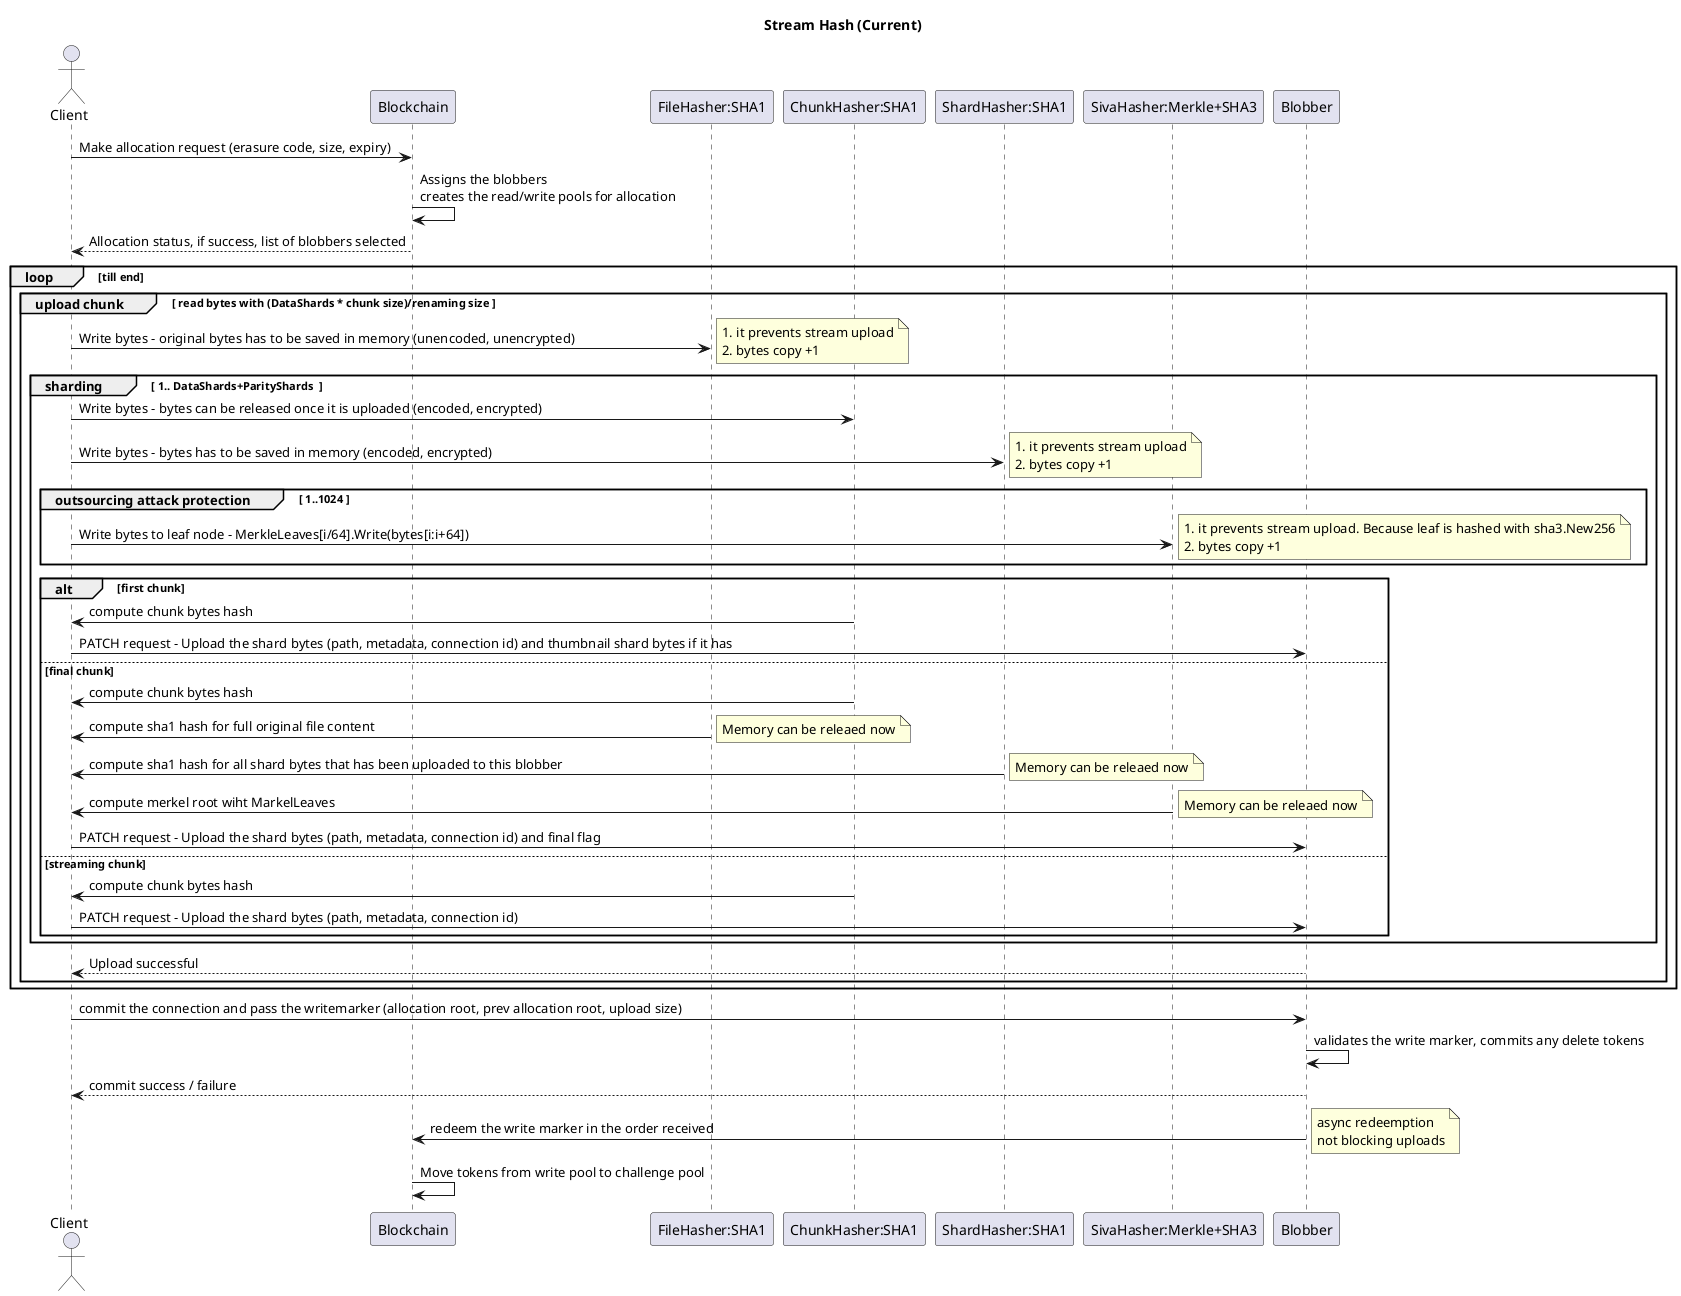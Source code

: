 @startuml Stream Hash (Current)

actor Client

title Stream Hash (Current)
Client -> Blockchain : Make allocation request (erasure code, size, expiry)
Blockchain -> Blockchain : Assigns the blobbers \ncreates the read/write pools for allocation
Blockchain --> Client : Allocation status, if success, list of blobbers selected


loop till end
group upload chunk [ read bytes with (DataShards * chunk size)/renaming size ]
    Client -> "FileHasher:SHA1" : Write bytes - original bytes has to be saved in memory (unencoded, unencrypted)
    note right
        1. it prevents stream upload
        2. bytes copy +1
    end note
    group sharding [ 1.. DataShards+ParityShards  ]
        Client -> "ChunkHasher:SHA1" : Write bytes - bytes can be released once it is uploaded (encoded, encrypted)
        Client -> "ShardHasher:SHA1" : Write bytes - bytes has to be saved in memory (encoded, encrypted)
        note right
            1. it prevents stream upload
            2. bytes copy +1
        end note
        
        group outsourcing attack protection [ 1..1024 ]
            Client -> "SivaHasher:Merkle+SHA3" : Write bytes to leaf node - MerkleLeaves[i/64].Write(bytes[i:i+64])
            note right
                1. it prevents stream upload. Because leaf is hashed with sha3.New256
                2. bytes copy +1
            end note
        end
    
        alt first chunk
            "ChunkHasher:SHA1" -> Client: compute chunk bytes hash
            Client -> Blobber : PATCH request - Upload the shard bytes (path, metadata, connection id) and thumbnail shard bytes if it has
            
        else final chunk 
            "ChunkHasher:SHA1" -> Client: compute chunk bytes hash
            "FileHasher:SHA1" -> Client : compute sha1 hash for full original file content 
            note right
                Memory can be releaed now
            end note
            "ShardHasher:SHA1" -> Client : compute sha1 hash for all shard bytes that has been uploaded to this blobber
            note right
                Memory can be releaed now
            end note
            "SivaHasher:Merkle+SHA3" -> Client : compute merkel root wiht MarkelLeaves
            note right
                Memory can be releaed now
            end note
            Client -> Blobber : PATCH request - Upload the shard bytes (path, metadata, connection id) and final flag
        else streaming chunk
            "ChunkHasher:SHA1" -> Client: compute chunk bytes hash
            Client -> Blobber : PATCH request - Upload the shard bytes (path, metadata, connection id) 
        end
    end
    Blobber --> Client : Upload successful
end

end
Client -> Blobber : commit the connection and pass the writemarker (allocation root, prev allocation root, upload size) 
Blobber -> Blobber : validates the write marker, commits any delete tokens
Blobber --> Client : commit success / failure



Blobber -> Blockchain : redeem the write marker in the order received
note right
async redeemption
not blocking uploads
end note

Blockchain -> Blockchain : Move tokens from write pool to challenge pool

@enduml


@startuml Stream Hash (New)

actor Client

title Stream Hash (New)
Client -> Blockchain : Make allocation request (erasure code, size, expiry)
Blockchain -> Blockchain : Assigns the blobbers \ncreates the read/write pools for allocation
Blockchain --> Client : Allocation status, if success, list of blobbers selected


loop till end
group upload chunk [ read bytes with (DataShards * chunk size)/renaming size ]
    Client -> "FileHasher:StreamMerkle+SHA1" : Compute chunk bytes instantly with sha1 as merkel leaf - bytes can be released after hashing (unencoded, unencrypted)
    note right
        Merkle tree is auto balanced as much as possible when a new leaf is pushed.Memory is took as less as possible. The tree is stateful, is easy to save and reload.
    end note
    group sharding [ 1.. DataShards+ParityShards  ]
     
        group outsourcing attack protection [ 1..1024 ]
            Client -> "ShardHasher:SivaMerkle+(StreamMerkle+SHA1)" : Compute 1/1024 bytes instanty, and append to leaf's StreamMerkleHasher as leaf's leaf node
            note right
                SivaMerkle+(StreamMerkle+SHA1) is a merkle tree with 1024 leaves. A leaf is a StreamMerkleHasher tree with many leaves that is hashed with sha1
            end note
        end
    
        alt first chunk
            "ChunkHasher:SHA1" -> Client: compute chunk bytes hash
            Client -> Blobber : PATCH request - Upload the shard bytes (path, metadata, connection id) and thumbnail shard bytes if it has
        else final chunk 
            "ChunkHasher:SHA1" -> Client: compute chunk bytes hash
            "FileHasher:StreamMerkle+SHA1" -> Client : compute merkel root with states
            note right
                States can be releaed now
            end note
    
            "ShardHasher:SivaMerkle+(StreamMerkle+SHA1)" -> Client : compute 1024 leaf's merkel root first, and compute top merkel root based 1024 merkel roots
            note right
                States can be releaed now
            end note
            Client -> Blobber : PATCH request - Upload the shard bytes (path, metadata, connection id) and final flag
        else streaming chunk
            "ChunkHasher:SHA1" -> Client: compute chunk bytes hash
            Client -> Blobber : PATCH request - Upload the shard bytes (path, metadata, connection id) 
        end
    end
    Blobber --> Client : Upload successful
end

end
Client -> Blobber : commit the connection and pass the writemarker (allocation root, prev allocation root, upload size) 
Blobber -> Blobber : validates the write marker, commits any delete tokens
Blobber --> Client : commit success / failure



Blobber -> Blockchain : redeem the write marker in the order received
note right
async redeemption
not blocking uploads
end note

Blockchain -> Blockchain : Move tokens from write pool to challenge pool

@enduml

@startuml StandardMerkleHahser

title StandardMerkleHahser


@enduml


@startuml StreamMerkleHahser

title StreamMerkleHahser


@enduml